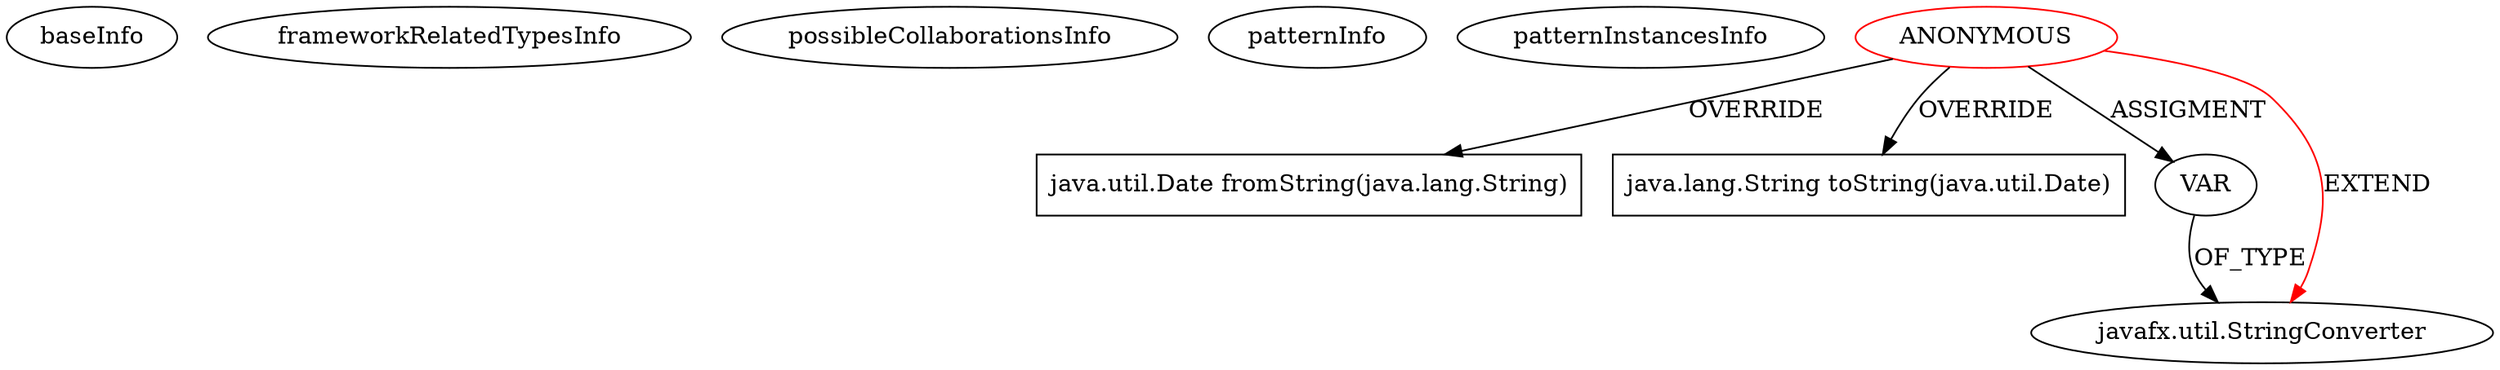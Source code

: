 digraph {
baseInfo[graphId=4185,category="pattern",isAnonymous=true,possibleRelation=false]
frameworkRelatedTypesInfo[0="javafx.util.StringConverter"]
possibleCollaborationsInfo[]
patternInfo[frequency=4.0,patternRootClient=0]
patternInstancesInfo[0="bianconejo-CEFX~/bianconejo-CEFX/CEFX-master/src/cefx/CEOptionsController.java~CEOptionsController~2083",1="bianconejo-CEFX~/bianconejo-CEFX/CEFX-master/src/cefx/CEHistoriqueController.java~CEHistoriqueController~2045",2="bianconejo-CEFX~/bianconejo-CEFX/CEFX-master/src/cefx/CECommandeController.java~CECommandeController~2113"]
5[label="java.util.Date fromString(java.lang.String)",vertexType="OVERRIDING_METHOD_DECLARATION",isFrameworkType=false,shape=box]
0[label="ANONYMOUS",vertexType="ROOT_ANONYMOUS_DECLARATION",isFrameworkType=false,color=red]
4[label="java.lang.String toString(java.util.Date)",vertexType="OVERRIDING_METHOD_DECLARATION",isFrameworkType=false,shape=box]
2[label="VAR",vertexType="OUTSIDE_VARIABLE_EXPRESION",isFrameworkType=false]
1[label="javafx.util.StringConverter",vertexType="FRAMEWORK_CLASS_TYPE",isFrameworkType=false]
2->1[label="OF_TYPE"]
0->4[label="OVERRIDE"]
0->2[label="ASSIGMENT"]
0->5[label="OVERRIDE"]
0->1[label="EXTEND",color=red]
}
